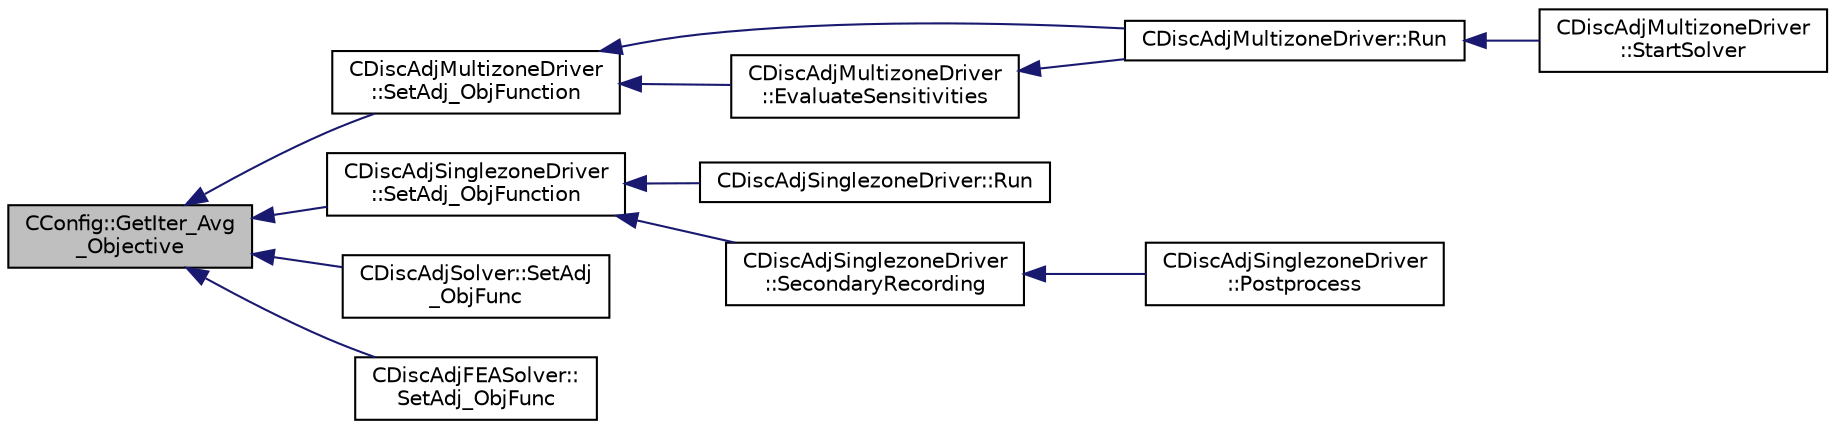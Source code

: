 digraph "CConfig::GetIter_Avg_Objective"
{
  edge [fontname="Helvetica",fontsize="10",labelfontname="Helvetica",labelfontsize="10"];
  node [fontname="Helvetica",fontsize="10",shape=record];
  rankdir="LR";
  Node4434 [label="CConfig::GetIter_Avg\l_Objective",height=0.2,width=0.4,color="black", fillcolor="grey75", style="filled", fontcolor="black"];
  Node4434 -> Node4435 [dir="back",color="midnightblue",fontsize="10",style="solid",fontname="Helvetica"];
  Node4435 [label="CDiscAdjMultizoneDriver\l::SetAdj_ObjFunction",height=0.2,width=0.4,color="black", fillcolor="white", style="filled",URL="$class_c_disc_adj_multizone_driver.html#a87bb701d98c2be2f71d8752925815e43",tooltip="Initialize the adjoint value of the objective function. "];
  Node4435 -> Node4436 [dir="back",color="midnightblue",fontsize="10",style="solid",fontname="Helvetica"];
  Node4436 [label="CDiscAdjMultizoneDriver::Run",height=0.2,width=0.4,color="black", fillcolor="white", style="filled",URL="$class_c_disc_adj_multizone_driver.html#af996aecdb6d20aa4fc81c9b67295abf5",tooltip="[Overload] Run an discrete adjoint update of all solvers within multiple zones. "];
  Node4436 -> Node4437 [dir="back",color="midnightblue",fontsize="10",style="solid",fontname="Helvetica"];
  Node4437 [label="CDiscAdjMultizoneDriver\l::StartSolver",height=0.2,width=0.4,color="black", fillcolor="white", style="filled",URL="$class_c_disc_adj_multizone_driver.html#a75de0a1a482ceeed4301a384f1515092",tooltip="[Overload] Launch the computation for discrete adjoint multizone problems. "];
  Node4435 -> Node4438 [dir="back",color="midnightblue",fontsize="10",style="solid",fontname="Helvetica"];
  Node4438 [label="CDiscAdjMultizoneDriver\l::EvaluateSensitivities",height=0.2,width=0.4,color="black", fillcolor="white", style="filled",URL="$class_c_disc_adj_multizone_driver.html#ac2789097629674cfb7d4de64954024df",tooltip="Evaluate sensitivites for the current adjoint solution and output files. "];
  Node4438 -> Node4436 [dir="back",color="midnightblue",fontsize="10",style="solid",fontname="Helvetica"];
  Node4434 -> Node4439 [dir="back",color="midnightblue",fontsize="10",style="solid",fontname="Helvetica"];
  Node4439 [label="CDiscAdjSinglezoneDriver\l::SetAdj_ObjFunction",height=0.2,width=0.4,color="black", fillcolor="white", style="filled",URL="$class_c_disc_adj_singlezone_driver.html#a0571875142f9cd223d696bc10d4d1c9e",tooltip="Initialize the adjoint value of the objective function. "];
  Node4439 -> Node4440 [dir="back",color="midnightblue",fontsize="10",style="solid",fontname="Helvetica"];
  Node4440 [label="CDiscAdjSinglezoneDriver::Run",height=0.2,width=0.4,color="black", fillcolor="white", style="filled",URL="$class_c_disc_adj_singlezone_driver.html#a624c84f750a031872526d62b93cff1f1",tooltip="Run a single iteration of the discrete adjoint solver with a single zone. "];
  Node4439 -> Node4441 [dir="back",color="midnightblue",fontsize="10",style="solid",fontname="Helvetica"];
  Node4441 [label="CDiscAdjSinglezoneDriver\l::SecondaryRecording",height=0.2,width=0.4,color="black", fillcolor="white", style="filled",URL="$class_c_disc_adj_singlezone_driver.html#ad328a74dd89ed2e335b22c4bf2b53cb0",tooltip="Record the secondary computational path. "];
  Node4441 -> Node4442 [dir="back",color="midnightblue",fontsize="10",style="solid",fontname="Helvetica"];
  Node4442 [label="CDiscAdjSinglezoneDriver\l::Postprocess",height=0.2,width=0.4,color="black", fillcolor="white", style="filled",URL="$class_c_disc_adj_singlezone_driver.html#af0ac923c07d86674b252c28df9a115da",tooltip="Postprocess the adjoint iteration for ZONE_0. "];
  Node4434 -> Node4443 [dir="back",color="midnightblue",fontsize="10",style="solid",fontname="Helvetica"];
  Node4443 [label="CDiscAdjSolver::SetAdj\l_ObjFunc",height=0.2,width=0.4,color="black", fillcolor="white", style="filled",URL="$class_c_disc_adj_solver.html#aacc3de3d7448816f3628da9278dfca6c",tooltip="Set the objective function. "];
  Node4434 -> Node4444 [dir="back",color="midnightblue",fontsize="10",style="solid",fontname="Helvetica"];
  Node4444 [label="CDiscAdjFEASolver::\lSetAdj_ObjFunc",height=0.2,width=0.4,color="black", fillcolor="white", style="filled",URL="$class_c_disc_adj_f_e_a_solver.html#a89dbb3f5e722989da8d5a1823fc2b306",tooltip="Set the objective function. "];
}
